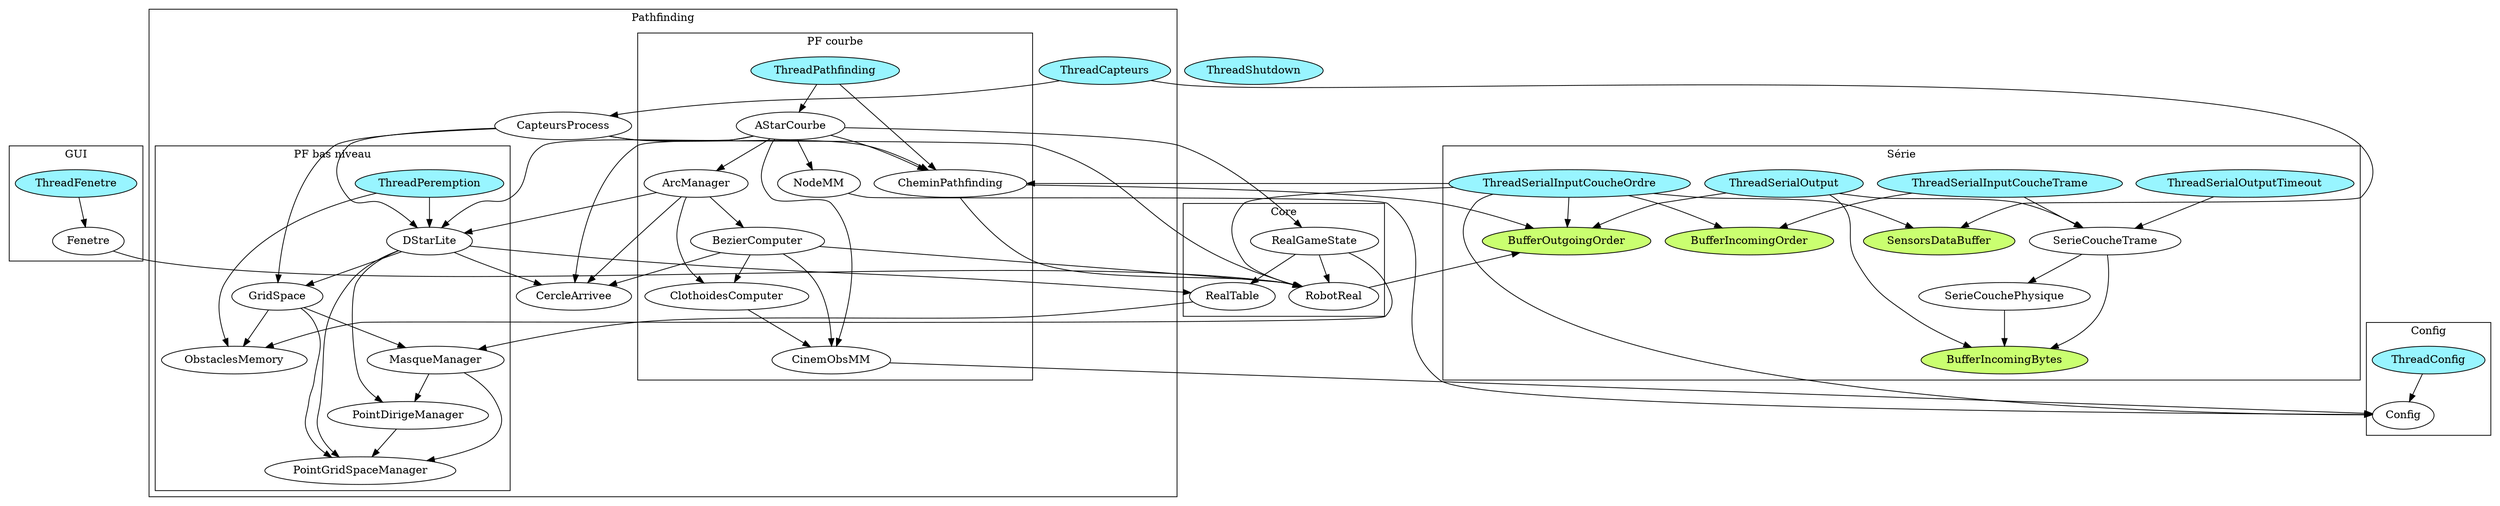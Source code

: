 digraph dependancesJava {

subgraph clusterPF {
label = "Pathfinding";
CercleArrivee;
CapteursProcess;
ThreadCapteurs[style=filled, fillcolor=cadetblue1];
subgraph clusterPFCourbe {
label = "PF courbe";
AStarCourbe;
ClothoidesComputer;
ArcManager;
ThreadPathfinding[style=filled, fillcolor=cadetblue1];
NodeMM;
CheminPathfinding;
CinemObsMM;
BezierComputer;
}

subgraph clusterPFlow {
label = "PF bas niveau";
DStarLite;
PointGridSpaceManager;
ObstaclesMemory;
PointDirigeManager;
GridSpace;
MasqueManager;
ThreadPeremption[style=filled, fillcolor=cadetblue1];
}

}

subgraph clusterSerie {
label = "Série";
SensorsDataBuffer[style=filled, fillcolor=darkolivegreen1];
BufferIncomingOrder[style=filled, fillcolor=darkolivegreen1];
BufferIncomingBytes[style=filled, fillcolor=darkolivegreen1];
BufferOutgoingOrder[style=filled, fillcolor=darkolivegreen1];
SerieCoucheTrame;
ThreadSerialInputCoucheTrame[style=filled, fillcolor=cadetblue1];
ThreadSerialOutput[style=filled, fillcolor=cadetblue1];
SerieCouchePhysique;
ThreadSerialOutputTimeout[style=filled, fillcolor=cadetblue1];
ThreadSerialInputCoucheOrdre[style=filled, fillcolor=cadetblue1];
}

subgraph clusterConfig {
label = "Config";
ThreadConfig[style=filled, fillcolor=cadetblue1];
Config;
}

subgraph clusterCore {
label = "Core";
RealTable;
RealGameState;
RobotReal;
}

subgraph clusterGUI {
label = "GUI";
ThreadFenetre[style=filled, fillcolor=cadetblue1];
Fenetre;
}

ThreadShutdown[style=filled, fillcolor=cadetblue1];

AStarCourbe -> {CheminPathfinding DStarLite RealGameState NodeMM CinemObsMM CercleArrivee ArcManager };
CapteursProcess -> {CheminPathfinding DStarLite GridSpace RobotReal };
ClothoidesComputer -> {CinemObsMM };
RealTable -> {MasqueManager };
DStarLite -> {PointGridSpaceManager RealTable PointDirigeManager CercleArrivee GridSpace };
ArcManager -> {ClothoidesComputer DStarLite BezierComputer CercleArrivee };
RealGameState -> {ObstaclesMemory RealTable RobotReal };
SerieCoucheTrame -> {SerieCouchePhysique BufferIncomingBytes };
ThreadFenetre -> {Fenetre };
ThreadPathfinding -> {CheminPathfinding AStarCourbe };
ThreadConfig -> {Config };
RobotReal -> {BufferOutgoingOrder };
ThreadSerialInputCoucheTrame -> {SerieCoucheTrame BufferIncomingOrder };
NodeMM -> {Config };
ThreadSerialOutput -> {SerieCoucheTrame BufferIncomingBytes BufferOutgoingOrder };
PointDirigeManager -> {PointGridSpaceManager };
CheminPathfinding -> {BufferOutgoingOrder RobotReal };
CinemObsMM -> {Config };
GridSpace -> {PointGridSpaceManager ObstaclesMemory MasqueManager };
Fenetre -> {RobotReal };
SerieCouchePhysique -> {BufferIncomingBytes };
ThreadSerialOutputTimeout -> {SerieCoucheTrame };
ThreadSerialInputCoucheOrdre -> {CheminPathfinding Config SensorsDataBuffer BufferIncomingOrder RobotReal BufferOutgoingOrder };
MasqueManager -> {PointGridSpaceManager PointDirigeManager };
ThreadCapteurs -> {CapteursProcess SensorsDataBuffer };
ThreadPeremption -> {ObstaclesMemory DStarLite };
BezierComputer -> {ClothoidesComputer CinemObsMM CercleArrivee RobotReal };

}

